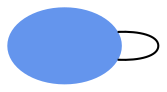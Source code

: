 strict graph IPAddresses {
    layout=neato;
    overlap=false;
    node [ style=filled, color=cornflowerblue ]
    "" -- "";
}
